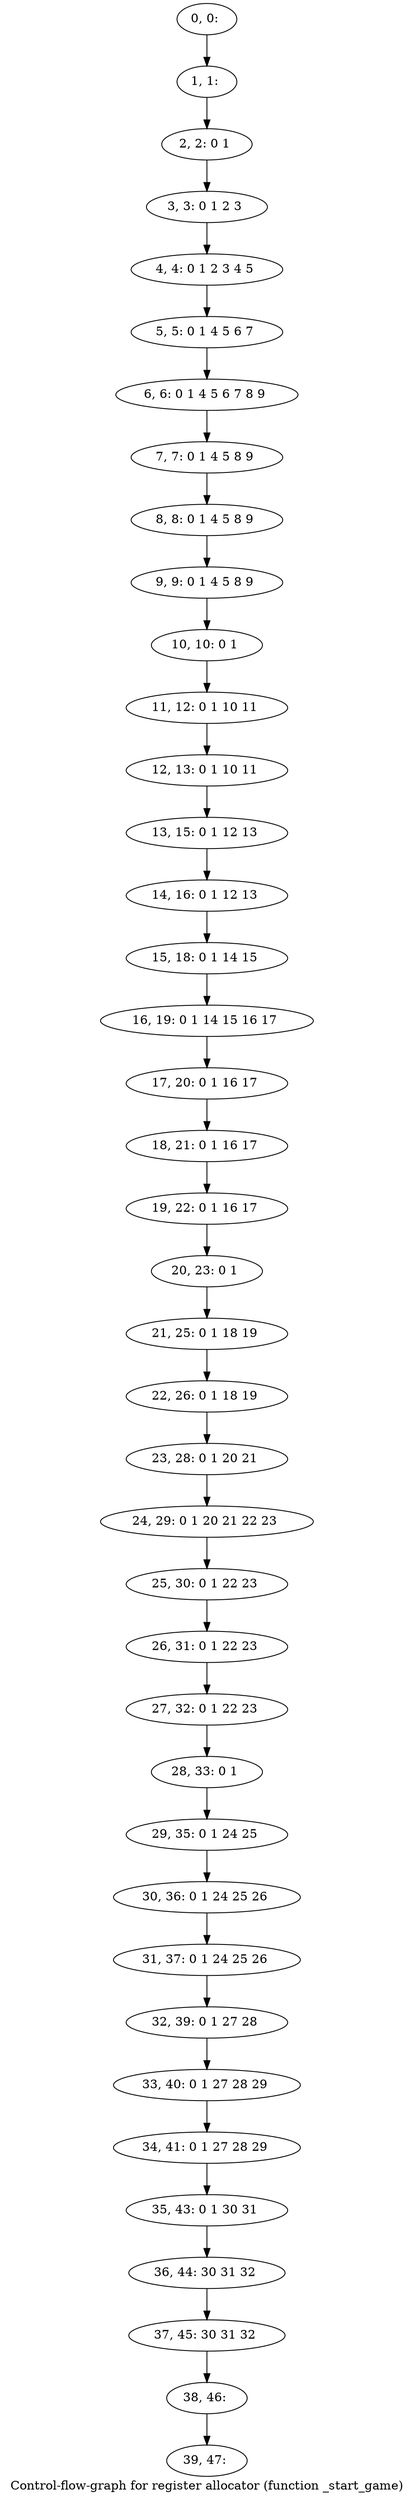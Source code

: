digraph G {
graph [label="Control-flow-graph for register allocator (function _start_game)"]
0[label="0, 0: "];
1[label="1, 1: "];
2[label="2, 2: 0 1 "];
3[label="3, 3: 0 1 2 3 "];
4[label="4, 4: 0 1 2 3 4 5 "];
5[label="5, 5: 0 1 4 5 6 7 "];
6[label="6, 6: 0 1 4 5 6 7 8 9 "];
7[label="7, 7: 0 1 4 5 8 9 "];
8[label="8, 8: 0 1 4 5 8 9 "];
9[label="9, 9: 0 1 4 5 8 9 "];
10[label="10, 10: 0 1 "];
11[label="11, 12: 0 1 10 11 "];
12[label="12, 13: 0 1 10 11 "];
13[label="13, 15: 0 1 12 13 "];
14[label="14, 16: 0 1 12 13 "];
15[label="15, 18: 0 1 14 15 "];
16[label="16, 19: 0 1 14 15 16 17 "];
17[label="17, 20: 0 1 16 17 "];
18[label="18, 21: 0 1 16 17 "];
19[label="19, 22: 0 1 16 17 "];
20[label="20, 23: 0 1 "];
21[label="21, 25: 0 1 18 19 "];
22[label="22, 26: 0 1 18 19 "];
23[label="23, 28: 0 1 20 21 "];
24[label="24, 29: 0 1 20 21 22 23 "];
25[label="25, 30: 0 1 22 23 "];
26[label="26, 31: 0 1 22 23 "];
27[label="27, 32: 0 1 22 23 "];
28[label="28, 33: 0 1 "];
29[label="29, 35: 0 1 24 25 "];
30[label="30, 36: 0 1 24 25 26 "];
31[label="31, 37: 0 1 24 25 26 "];
32[label="32, 39: 0 1 27 28 "];
33[label="33, 40: 0 1 27 28 29 "];
34[label="34, 41: 0 1 27 28 29 "];
35[label="35, 43: 0 1 30 31 "];
36[label="36, 44: 30 31 32 "];
37[label="37, 45: 30 31 32 "];
38[label="38, 46: "];
39[label="39, 47: "];
0->1 ;
1->2 ;
2->3 ;
3->4 ;
4->5 ;
5->6 ;
6->7 ;
7->8 ;
8->9 ;
9->10 ;
10->11 ;
11->12 ;
12->13 ;
13->14 ;
14->15 ;
15->16 ;
16->17 ;
17->18 ;
18->19 ;
19->20 ;
20->21 ;
21->22 ;
22->23 ;
23->24 ;
24->25 ;
25->26 ;
26->27 ;
27->28 ;
28->29 ;
29->30 ;
30->31 ;
31->32 ;
32->33 ;
33->34 ;
34->35 ;
35->36 ;
36->37 ;
37->38 ;
38->39 ;
}
